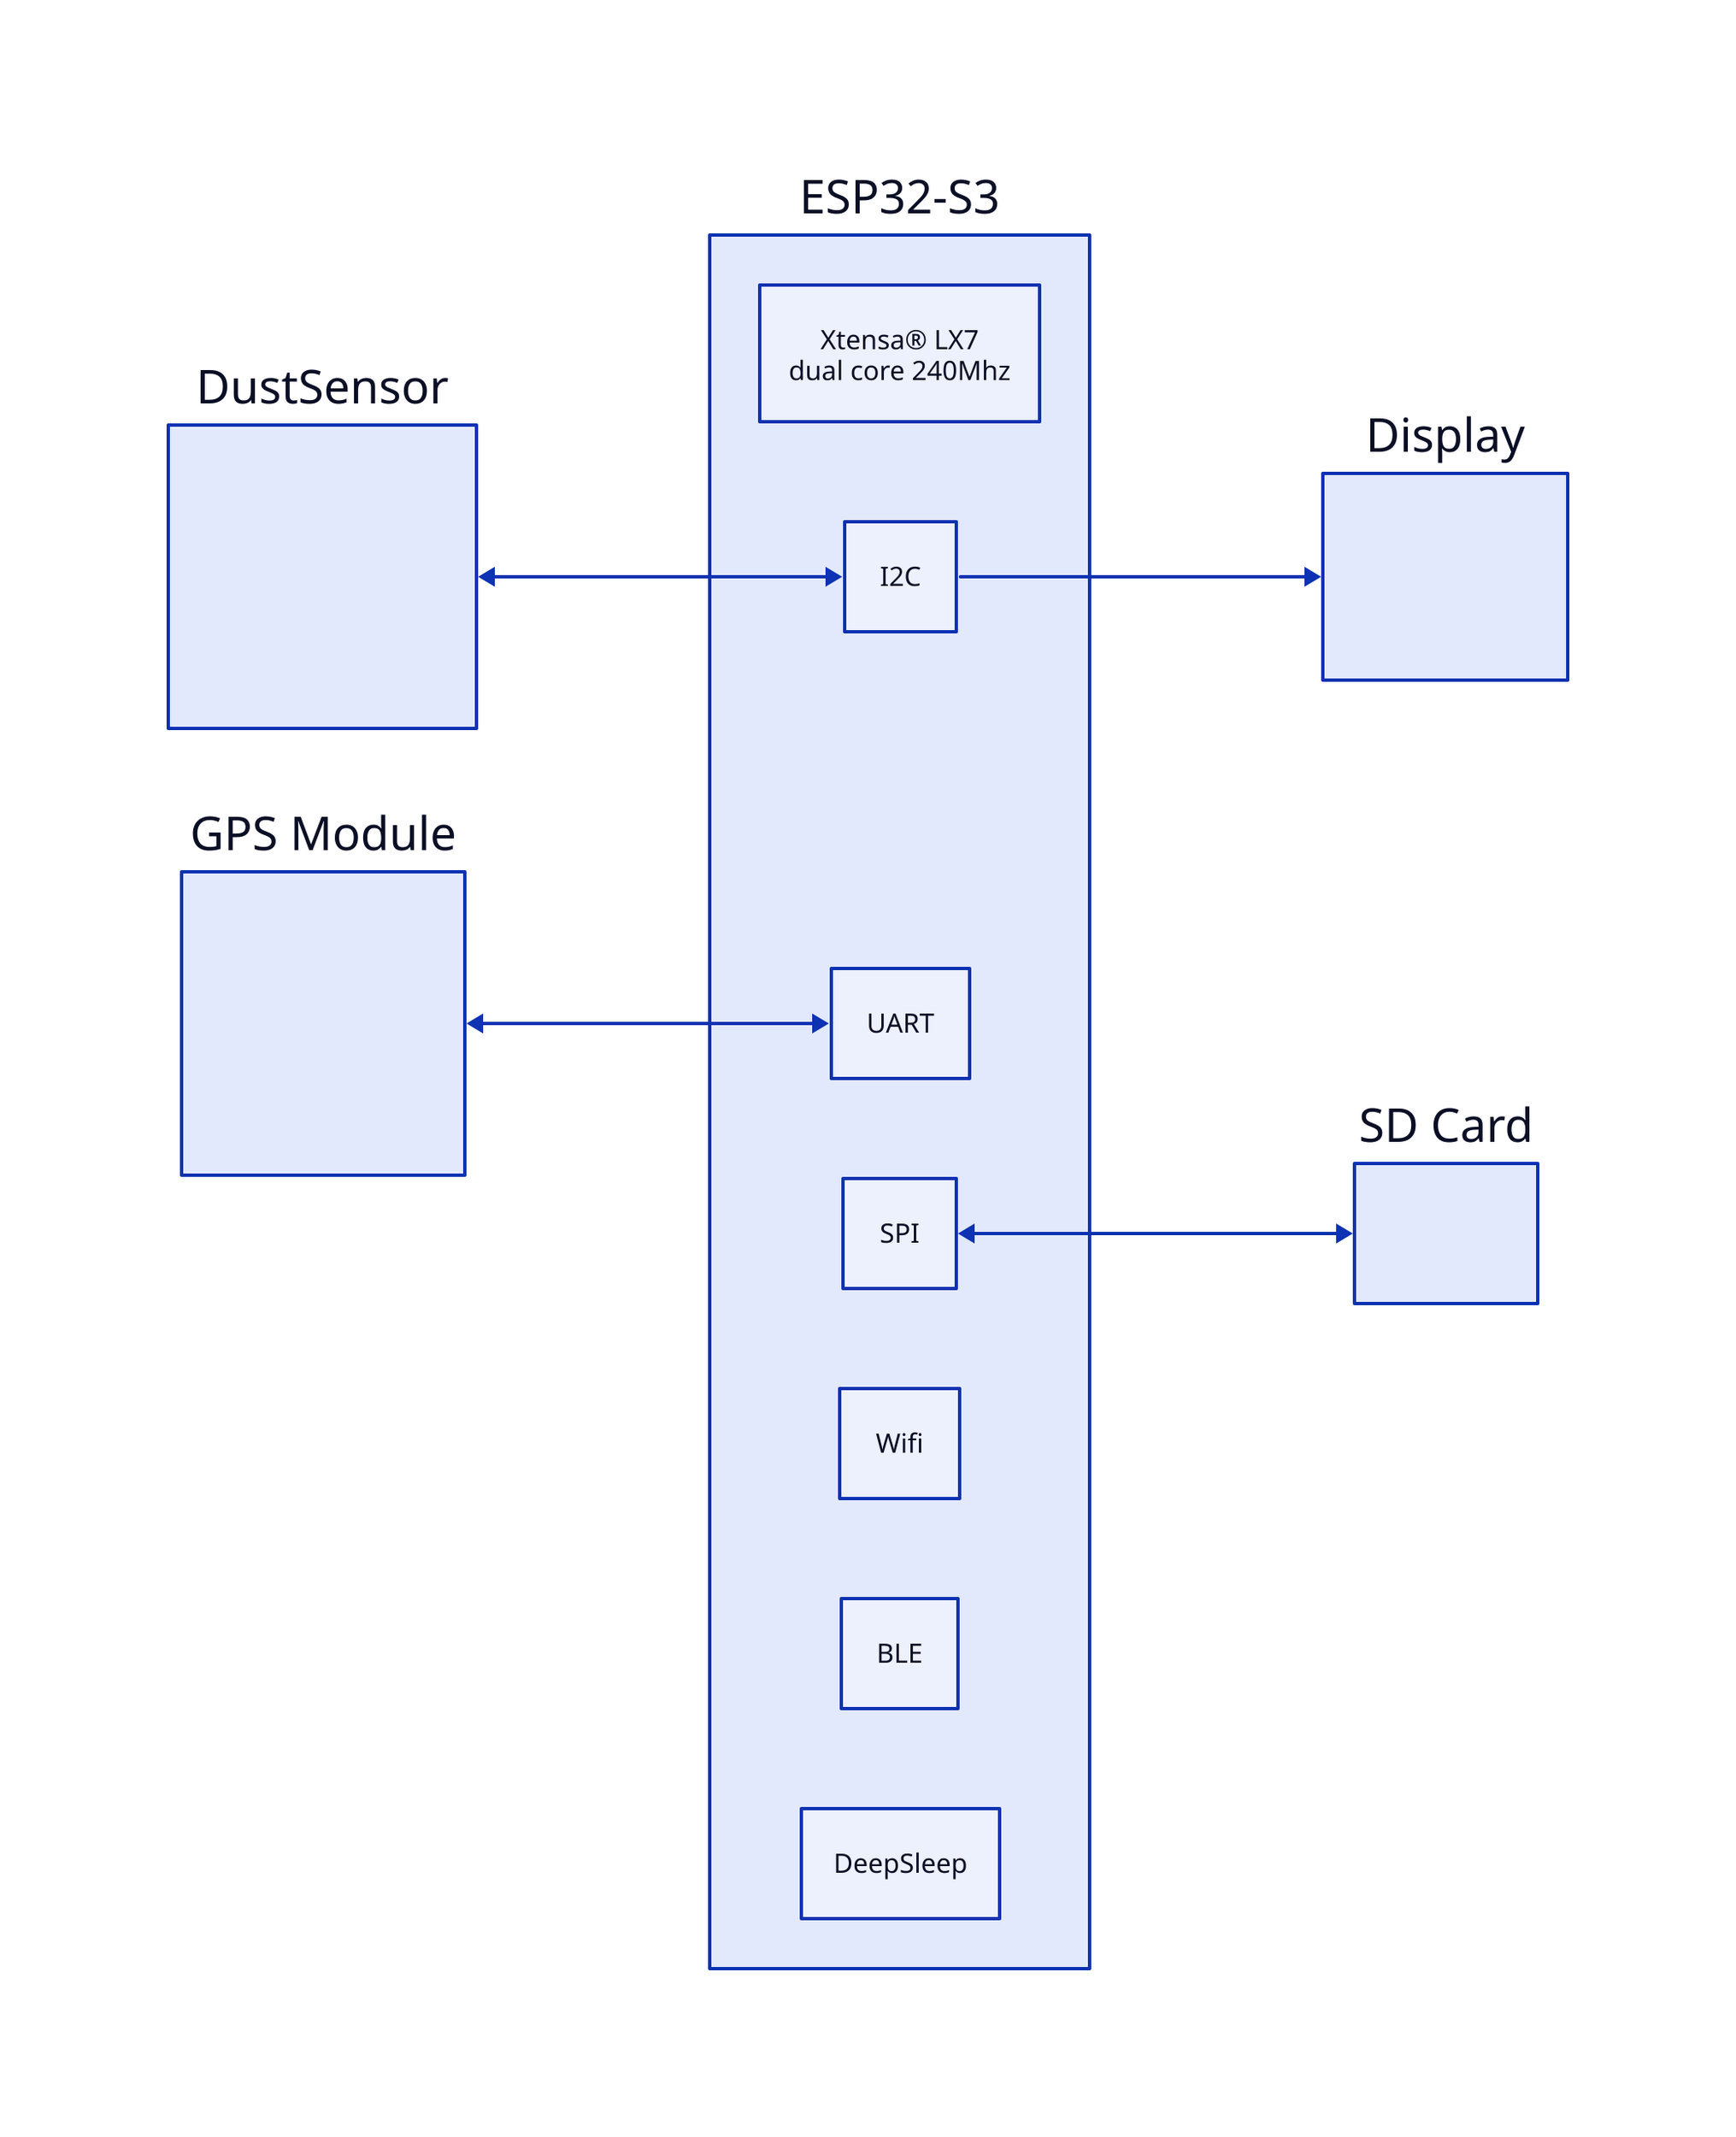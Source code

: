 direction: right
vars: {
  d2-config: {
    layout-engine: elk
    theme-id: 3
  }
}
# Particulate Matters {
#     near: top-right
# }

# Particulate Matters.box: |md
#   A project measuring fine dust while cycling from and to work
# |

# ESP32-S3: {
#   grid-columns: 2
# }

ESP32-S3.|md
  Xtensa® LX7
  dual core 240Mhz
|

DustSensor.box: |md
  ### Bosch BMV080
  - PM 1 µm
  - PM 2.5 µm
  - PM 10 µm
|

GPS Module.box: |md
  ### ATGM336H
  - Latitude
  - Longitude
  - Date / Time
|

Display.box: |md
  **SSD1306**

  128x32 OLED
|

SD Card.box: |md
  generic
|

DustSensor <-> ESP32-S3.I2C
GPS Module <-> ESP32-S3.UART
ESP32-S3.I2C -> Display
ESP32-S3.SPI <-> SD Card



ESP32-S3.Wifi
ESP32-S3.BLE
ESP32-S3.DeepSleep
